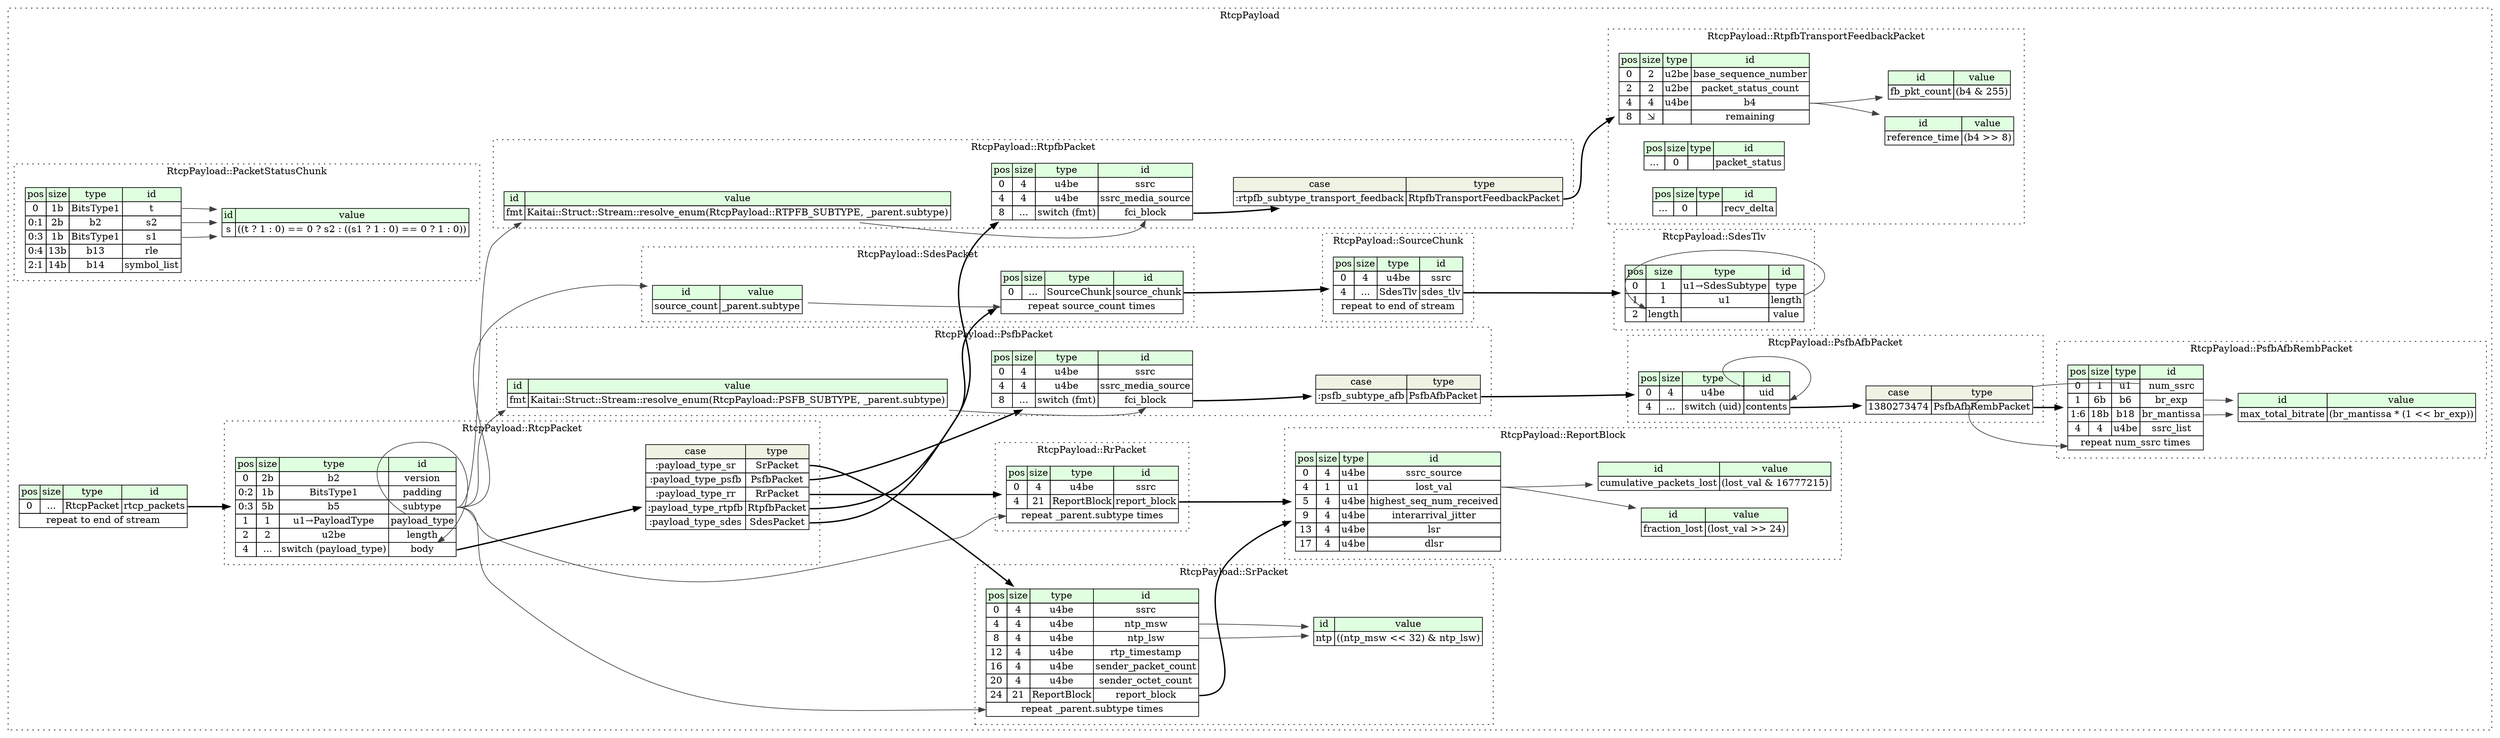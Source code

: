 digraph {
	rankdir=LR;
	node [shape=plaintext];
	subgraph cluster__rtcp_payload {
		label="RtcpPayload";
		graph[style=dotted];

		rtcp_payload__seq [label=<<TABLE BORDER="0" CELLBORDER="1" CELLSPACING="0">
			<TR><TD BGCOLOR="#E0FFE0">pos</TD><TD BGCOLOR="#E0FFE0">size</TD><TD BGCOLOR="#E0FFE0">type</TD><TD BGCOLOR="#E0FFE0">id</TD></TR>
			<TR><TD PORT="rtcp_packets_pos">0</TD><TD PORT="rtcp_packets_size">...</TD><TD>RtcpPacket</TD><TD PORT="rtcp_packets_type">rtcp_packets</TD></TR>
			<TR><TD COLSPAN="4" PORT="rtcp_packets__repeat">repeat to end of stream</TD></TR>
		</TABLE>>];
		subgraph cluster__psfb_afb_remb_packet {
			label="RtcpPayload::PsfbAfbRembPacket";
			graph[style=dotted];

			psfb_afb_remb_packet__seq [label=<<TABLE BORDER="0" CELLBORDER="1" CELLSPACING="0">
				<TR><TD BGCOLOR="#E0FFE0">pos</TD><TD BGCOLOR="#E0FFE0">size</TD><TD BGCOLOR="#E0FFE0">type</TD><TD BGCOLOR="#E0FFE0">id</TD></TR>
				<TR><TD PORT="num_ssrc_pos">0</TD><TD PORT="num_ssrc_size">1</TD><TD>u1</TD><TD PORT="num_ssrc_type">num_ssrc</TD></TR>
				<TR><TD PORT="br_exp_pos">1</TD><TD PORT="br_exp_size">6b</TD><TD>b6</TD><TD PORT="br_exp_type">br_exp</TD></TR>
				<TR><TD PORT="br_mantissa_pos">1:6</TD><TD PORT="br_mantissa_size">18b</TD><TD>b18</TD><TD PORT="br_mantissa_type">br_mantissa</TD></TR>
				<TR><TD PORT="ssrc_list_pos">4</TD><TD PORT="ssrc_list_size">4</TD><TD>u4be</TD><TD PORT="ssrc_list_type">ssrc_list</TD></TR>
				<TR><TD COLSPAN="4" PORT="ssrc_list__repeat">repeat num_ssrc times</TD></TR>
			</TABLE>>];
			psfb_afb_remb_packet__inst__max_total_bitrate [label=<<TABLE BORDER="0" CELLBORDER="1" CELLSPACING="0">
				<TR><TD BGCOLOR="#E0FFE0">id</TD><TD BGCOLOR="#E0FFE0">value</TD></TR>
				<TR><TD>max_total_bitrate</TD><TD>(br_mantissa * (1 &lt;&lt; br_exp))</TD></TR>
			</TABLE>>];
		}
		subgraph cluster__sr_packet {
			label="RtcpPayload::SrPacket";
			graph[style=dotted];

			sr_packet__seq [label=<<TABLE BORDER="0" CELLBORDER="1" CELLSPACING="0">
				<TR><TD BGCOLOR="#E0FFE0">pos</TD><TD BGCOLOR="#E0FFE0">size</TD><TD BGCOLOR="#E0FFE0">type</TD><TD BGCOLOR="#E0FFE0">id</TD></TR>
				<TR><TD PORT="ssrc_pos">0</TD><TD PORT="ssrc_size">4</TD><TD>u4be</TD><TD PORT="ssrc_type">ssrc</TD></TR>
				<TR><TD PORT="ntp_msw_pos">4</TD><TD PORT="ntp_msw_size">4</TD><TD>u4be</TD><TD PORT="ntp_msw_type">ntp_msw</TD></TR>
				<TR><TD PORT="ntp_lsw_pos">8</TD><TD PORT="ntp_lsw_size">4</TD><TD>u4be</TD><TD PORT="ntp_lsw_type">ntp_lsw</TD></TR>
				<TR><TD PORT="rtp_timestamp_pos">12</TD><TD PORT="rtp_timestamp_size">4</TD><TD>u4be</TD><TD PORT="rtp_timestamp_type">rtp_timestamp</TD></TR>
				<TR><TD PORT="sender_packet_count_pos">16</TD><TD PORT="sender_packet_count_size">4</TD><TD>u4be</TD><TD PORT="sender_packet_count_type">sender_packet_count</TD></TR>
				<TR><TD PORT="sender_octet_count_pos">20</TD><TD PORT="sender_octet_count_size">4</TD><TD>u4be</TD><TD PORT="sender_octet_count_type">sender_octet_count</TD></TR>
				<TR><TD PORT="report_block_pos">24</TD><TD PORT="report_block_size">21</TD><TD>ReportBlock</TD><TD PORT="report_block_type">report_block</TD></TR>
				<TR><TD COLSPAN="4" PORT="report_block__repeat">repeat _parent.subtype times</TD></TR>
			</TABLE>>];
			sr_packet__inst__ntp [label=<<TABLE BORDER="0" CELLBORDER="1" CELLSPACING="0">
				<TR><TD BGCOLOR="#E0FFE0">id</TD><TD BGCOLOR="#E0FFE0">value</TD></TR>
				<TR><TD>ntp</TD><TD>((ntp_msw &lt;&lt; 32) &amp; ntp_lsw)</TD></TR>
			</TABLE>>];
		}
		subgraph cluster__rr_packet {
			label="RtcpPayload::RrPacket";
			graph[style=dotted];

			rr_packet__seq [label=<<TABLE BORDER="0" CELLBORDER="1" CELLSPACING="0">
				<TR><TD BGCOLOR="#E0FFE0">pos</TD><TD BGCOLOR="#E0FFE0">size</TD><TD BGCOLOR="#E0FFE0">type</TD><TD BGCOLOR="#E0FFE0">id</TD></TR>
				<TR><TD PORT="ssrc_pos">0</TD><TD PORT="ssrc_size">4</TD><TD>u4be</TD><TD PORT="ssrc_type">ssrc</TD></TR>
				<TR><TD PORT="report_block_pos">4</TD><TD PORT="report_block_size">21</TD><TD>ReportBlock</TD><TD PORT="report_block_type">report_block</TD></TR>
				<TR><TD COLSPAN="4" PORT="report_block__repeat">repeat _parent.subtype times</TD></TR>
			</TABLE>>];
		}
		subgraph cluster__rtcp_packet {
			label="RtcpPayload::RtcpPacket";
			graph[style=dotted];

			rtcp_packet__seq [label=<<TABLE BORDER="0" CELLBORDER="1" CELLSPACING="0">
				<TR><TD BGCOLOR="#E0FFE0">pos</TD><TD BGCOLOR="#E0FFE0">size</TD><TD BGCOLOR="#E0FFE0">type</TD><TD BGCOLOR="#E0FFE0">id</TD></TR>
				<TR><TD PORT="version_pos">0</TD><TD PORT="version_size">2b</TD><TD>b2</TD><TD PORT="version_type">version</TD></TR>
				<TR><TD PORT="padding_pos">0:2</TD><TD PORT="padding_size">1b</TD><TD>BitsType1</TD><TD PORT="padding_type">padding</TD></TR>
				<TR><TD PORT="subtype_pos">0:3</TD><TD PORT="subtype_size">5b</TD><TD>b5</TD><TD PORT="subtype_type">subtype</TD></TR>
				<TR><TD PORT="payload_type_pos">1</TD><TD PORT="payload_type_size">1</TD><TD>u1→PayloadType</TD><TD PORT="payload_type_type">payload_type</TD></TR>
				<TR><TD PORT="length_pos">2</TD><TD PORT="length_size">2</TD><TD>u2be</TD><TD PORT="length_type">length</TD></TR>
				<TR><TD PORT="body_pos">4</TD><TD PORT="body_size">...</TD><TD>switch (payload_type)</TD><TD PORT="body_type">body</TD></TR>
			</TABLE>>];
rtcp_packet__seq_body_switch [label=<<TABLE BORDER="0" CELLBORDER="1" CELLSPACING="0">
	<TR><TD BGCOLOR="#F0F2E4">case</TD><TD BGCOLOR="#F0F2E4">type</TD></TR>
	<TR><TD>:payload_type_sr</TD><TD PORT="case0">SrPacket</TD></TR>
	<TR><TD>:payload_type_psfb</TD><TD PORT="case1">PsfbPacket</TD></TR>
	<TR><TD>:payload_type_rr</TD><TD PORT="case2">RrPacket</TD></TR>
	<TR><TD>:payload_type_rtpfb</TD><TD PORT="case3">RtpfbPacket</TD></TR>
	<TR><TD>:payload_type_sdes</TD><TD PORT="case4">SdesPacket</TD></TR>
</TABLE>>];
		}
		subgraph cluster__sdes_tlv {
			label="RtcpPayload::SdesTlv";
			graph[style=dotted];

			sdes_tlv__seq [label=<<TABLE BORDER="0" CELLBORDER="1" CELLSPACING="0">
				<TR><TD BGCOLOR="#E0FFE0">pos</TD><TD BGCOLOR="#E0FFE0">size</TD><TD BGCOLOR="#E0FFE0">type</TD><TD BGCOLOR="#E0FFE0">id</TD></TR>
				<TR><TD PORT="type_pos">0</TD><TD PORT="type_size">1</TD><TD>u1→SdesSubtype</TD><TD PORT="type_type">type</TD></TR>
				<TR><TD PORT="length_pos">1</TD><TD PORT="length_size">1</TD><TD>u1</TD><TD PORT="length_type">length</TD></TR>
				<TR><TD PORT="value_pos">2</TD><TD PORT="value_size">length</TD><TD></TD><TD PORT="value_type">value</TD></TR>
			</TABLE>>];
		}
		subgraph cluster__report_block {
			label="RtcpPayload::ReportBlock";
			graph[style=dotted];

			report_block__seq [label=<<TABLE BORDER="0" CELLBORDER="1" CELLSPACING="0">
				<TR><TD BGCOLOR="#E0FFE0">pos</TD><TD BGCOLOR="#E0FFE0">size</TD><TD BGCOLOR="#E0FFE0">type</TD><TD BGCOLOR="#E0FFE0">id</TD></TR>
				<TR><TD PORT="ssrc_source_pos">0</TD><TD PORT="ssrc_source_size">4</TD><TD>u4be</TD><TD PORT="ssrc_source_type">ssrc_source</TD></TR>
				<TR><TD PORT="lost_val_pos">4</TD><TD PORT="lost_val_size">1</TD><TD>u1</TD><TD PORT="lost_val_type">lost_val</TD></TR>
				<TR><TD PORT="highest_seq_num_received_pos">5</TD><TD PORT="highest_seq_num_received_size">4</TD><TD>u4be</TD><TD PORT="highest_seq_num_received_type">highest_seq_num_received</TD></TR>
				<TR><TD PORT="interarrival_jitter_pos">9</TD><TD PORT="interarrival_jitter_size">4</TD><TD>u4be</TD><TD PORT="interarrival_jitter_type">interarrival_jitter</TD></TR>
				<TR><TD PORT="lsr_pos">13</TD><TD PORT="lsr_size">4</TD><TD>u4be</TD><TD PORT="lsr_type">lsr</TD></TR>
				<TR><TD PORT="dlsr_pos">17</TD><TD PORT="dlsr_size">4</TD><TD>u4be</TD><TD PORT="dlsr_type">dlsr</TD></TR>
			</TABLE>>];
			report_block__inst__fraction_lost [label=<<TABLE BORDER="0" CELLBORDER="1" CELLSPACING="0">
				<TR><TD BGCOLOR="#E0FFE0">id</TD><TD BGCOLOR="#E0FFE0">value</TD></TR>
				<TR><TD>fraction_lost</TD><TD>(lost_val &gt;&gt; 24)</TD></TR>
			</TABLE>>];
			report_block__inst__cumulative_packets_lost [label=<<TABLE BORDER="0" CELLBORDER="1" CELLSPACING="0">
				<TR><TD BGCOLOR="#E0FFE0">id</TD><TD BGCOLOR="#E0FFE0">value</TD></TR>
				<TR><TD>cumulative_packets_lost</TD><TD>(lost_val &amp; 16777215)</TD></TR>
			</TABLE>>];
		}
		subgraph cluster__rtpfb_transport_feedback_packet {
			label="RtcpPayload::RtpfbTransportFeedbackPacket";
			graph[style=dotted];

			rtpfb_transport_feedback_packet__seq [label=<<TABLE BORDER="0" CELLBORDER="1" CELLSPACING="0">
				<TR><TD BGCOLOR="#E0FFE0">pos</TD><TD BGCOLOR="#E0FFE0">size</TD><TD BGCOLOR="#E0FFE0">type</TD><TD BGCOLOR="#E0FFE0">id</TD></TR>
				<TR><TD PORT="base_sequence_number_pos">0</TD><TD PORT="base_sequence_number_size">2</TD><TD>u2be</TD><TD PORT="base_sequence_number_type">base_sequence_number</TD></TR>
				<TR><TD PORT="packet_status_count_pos">2</TD><TD PORT="packet_status_count_size">2</TD><TD>u2be</TD><TD PORT="packet_status_count_type">packet_status_count</TD></TR>
				<TR><TD PORT="b4_pos">4</TD><TD PORT="b4_size">4</TD><TD>u4be</TD><TD PORT="b4_type">b4</TD></TR>
				<TR><TD PORT="remaining_pos">8</TD><TD PORT="remaining_size">⇲</TD><TD></TD><TD PORT="remaining_type">remaining</TD></TR>
			</TABLE>>];
			rtpfb_transport_feedback_packet__inst__reference_time [label=<<TABLE BORDER="0" CELLBORDER="1" CELLSPACING="0">
				<TR><TD BGCOLOR="#E0FFE0">id</TD><TD BGCOLOR="#E0FFE0">value</TD></TR>
				<TR><TD>reference_time</TD><TD>(b4 &gt;&gt; 8)</TD></TR>
			</TABLE>>];
			rtpfb_transport_feedback_packet__inst__fb_pkt_count [label=<<TABLE BORDER="0" CELLBORDER="1" CELLSPACING="0">
				<TR><TD BGCOLOR="#E0FFE0">id</TD><TD BGCOLOR="#E0FFE0">value</TD></TR>
				<TR><TD>fb_pkt_count</TD><TD>(b4 &amp; 255)</TD></TR>
			</TABLE>>];
			rtpfb_transport_feedback_packet__inst__packet_status [label=<<TABLE BORDER="0" CELLBORDER="1" CELLSPACING="0">
				<TR><TD BGCOLOR="#E0FFE0">pos</TD><TD BGCOLOR="#E0FFE0">size</TD><TD BGCOLOR="#E0FFE0">type</TD><TD BGCOLOR="#E0FFE0">id</TD></TR>
				<TR><TD PORT="packet_status_pos">...</TD><TD PORT="packet_status_size">0</TD><TD></TD><TD PORT="packet_status_type">packet_status</TD></TR>
			</TABLE>>];
			rtpfb_transport_feedback_packet__inst__recv_delta [label=<<TABLE BORDER="0" CELLBORDER="1" CELLSPACING="0">
				<TR><TD BGCOLOR="#E0FFE0">pos</TD><TD BGCOLOR="#E0FFE0">size</TD><TD BGCOLOR="#E0FFE0">type</TD><TD BGCOLOR="#E0FFE0">id</TD></TR>
				<TR><TD PORT="recv_delta_pos">...</TD><TD PORT="recv_delta_size">0</TD><TD></TD><TD PORT="recv_delta_type">recv_delta</TD></TR>
			</TABLE>>];
		}
		subgraph cluster__psfb_packet {
			label="RtcpPayload::PsfbPacket";
			graph[style=dotted];

			psfb_packet__seq [label=<<TABLE BORDER="0" CELLBORDER="1" CELLSPACING="0">
				<TR><TD BGCOLOR="#E0FFE0">pos</TD><TD BGCOLOR="#E0FFE0">size</TD><TD BGCOLOR="#E0FFE0">type</TD><TD BGCOLOR="#E0FFE0">id</TD></TR>
				<TR><TD PORT="ssrc_pos">0</TD><TD PORT="ssrc_size">4</TD><TD>u4be</TD><TD PORT="ssrc_type">ssrc</TD></TR>
				<TR><TD PORT="ssrc_media_source_pos">4</TD><TD PORT="ssrc_media_source_size">4</TD><TD>u4be</TD><TD PORT="ssrc_media_source_type">ssrc_media_source</TD></TR>
				<TR><TD PORT="fci_block_pos">8</TD><TD PORT="fci_block_size">...</TD><TD>switch (fmt)</TD><TD PORT="fci_block_type">fci_block</TD></TR>
			</TABLE>>];
			psfb_packet__inst__fmt [label=<<TABLE BORDER="0" CELLBORDER="1" CELLSPACING="0">
				<TR><TD BGCOLOR="#E0FFE0">id</TD><TD BGCOLOR="#E0FFE0">value</TD></TR>
				<TR><TD>fmt</TD><TD>Kaitai::Struct::Stream::resolve_enum(RtcpPayload::PSFB_SUBTYPE, _parent.subtype)</TD></TR>
			</TABLE>>];
psfb_packet__seq_fci_block_switch [label=<<TABLE BORDER="0" CELLBORDER="1" CELLSPACING="0">
	<TR><TD BGCOLOR="#F0F2E4">case</TD><TD BGCOLOR="#F0F2E4">type</TD></TR>
	<TR><TD>:psfb_subtype_afb</TD><TD PORT="case0">PsfbAfbPacket</TD></TR>
</TABLE>>];
		}
		subgraph cluster__source_chunk {
			label="RtcpPayload::SourceChunk";
			graph[style=dotted];

			source_chunk__seq [label=<<TABLE BORDER="0" CELLBORDER="1" CELLSPACING="0">
				<TR><TD BGCOLOR="#E0FFE0">pos</TD><TD BGCOLOR="#E0FFE0">size</TD><TD BGCOLOR="#E0FFE0">type</TD><TD BGCOLOR="#E0FFE0">id</TD></TR>
				<TR><TD PORT="ssrc_pos">0</TD><TD PORT="ssrc_size">4</TD><TD>u4be</TD><TD PORT="ssrc_type">ssrc</TD></TR>
				<TR><TD PORT="sdes_tlv_pos">4</TD><TD PORT="sdes_tlv_size">...</TD><TD>SdesTlv</TD><TD PORT="sdes_tlv_type">sdes_tlv</TD></TR>
				<TR><TD COLSPAN="4" PORT="sdes_tlv__repeat">repeat to end of stream</TD></TR>
			</TABLE>>];
		}
		subgraph cluster__sdes_packet {
			label="RtcpPayload::SdesPacket";
			graph[style=dotted];

			sdes_packet__seq [label=<<TABLE BORDER="0" CELLBORDER="1" CELLSPACING="0">
				<TR><TD BGCOLOR="#E0FFE0">pos</TD><TD BGCOLOR="#E0FFE0">size</TD><TD BGCOLOR="#E0FFE0">type</TD><TD BGCOLOR="#E0FFE0">id</TD></TR>
				<TR><TD PORT="source_chunk_pos">0</TD><TD PORT="source_chunk_size">...</TD><TD>SourceChunk</TD><TD PORT="source_chunk_type">source_chunk</TD></TR>
				<TR><TD COLSPAN="4" PORT="source_chunk__repeat">repeat source_count times</TD></TR>
			</TABLE>>];
			sdes_packet__inst__source_count [label=<<TABLE BORDER="0" CELLBORDER="1" CELLSPACING="0">
				<TR><TD BGCOLOR="#E0FFE0">id</TD><TD BGCOLOR="#E0FFE0">value</TD></TR>
				<TR><TD>source_count</TD><TD>_parent.subtype</TD></TR>
			</TABLE>>];
		}
		subgraph cluster__rtpfb_packet {
			label="RtcpPayload::RtpfbPacket";
			graph[style=dotted];

			rtpfb_packet__seq [label=<<TABLE BORDER="0" CELLBORDER="1" CELLSPACING="0">
				<TR><TD BGCOLOR="#E0FFE0">pos</TD><TD BGCOLOR="#E0FFE0">size</TD><TD BGCOLOR="#E0FFE0">type</TD><TD BGCOLOR="#E0FFE0">id</TD></TR>
				<TR><TD PORT="ssrc_pos">0</TD><TD PORT="ssrc_size">4</TD><TD>u4be</TD><TD PORT="ssrc_type">ssrc</TD></TR>
				<TR><TD PORT="ssrc_media_source_pos">4</TD><TD PORT="ssrc_media_source_size">4</TD><TD>u4be</TD><TD PORT="ssrc_media_source_type">ssrc_media_source</TD></TR>
				<TR><TD PORT="fci_block_pos">8</TD><TD PORT="fci_block_size">...</TD><TD>switch (fmt)</TD><TD PORT="fci_block_type">fci_block</TD></TR>
			</TABLE>>];
			rtpfb_packet__inst__fmt [label=<<TABLE BORDER="0" CELLBORDER="1" CELLSPACING="0">
				<TR><TD BGCOLOR="#E0FFE0">id</TD><TD BGCOLOR="#E0FFE0">value</TD></TR>
				<TR><TD>fmt</TD><TD>Kaitai::Struct::Stream::resolve_enum(RtcpPayload::RTPFB_SUBTYPE, _parent.subtype)</TD></TR>
			</TABLE>>];
rtpfb_packet__seq_fci_block_switch [label=<<TABLE BORDER="0" CELLBORDER="1" CELLSPACING="0">
	<TR><TD BGCOLOR="#F0F2E4">case</TD><TD BGCOLOR="#F0F2E4">type</TD></TR>
	<TR><TD>:rtpfb_subtype_transport_feedback</TD><TD PORT="case0">RtpfbTransportFeedbackPacket</TD></TR>
</TABLE>>];
		}
		subgraph cluster__packet_status_chunk {
			label="RtcpPayload::PacketStatusChunk";
			graph[style=dotted];

			packet_status_chunk__seq [label=<<TABLE BORDER="0" CELLBORDER="1" CELLSPACING="0">
				<TR><TD BGCOLOR="#E0FFE0">pos</TD><TD BGCOLOR="#E0FFE0">size</TD><TD BGCOLOR="#E0FFE0">type</TD><TD BGCOLOR="#E0FFE0">id</TD></TR>
				<TR><TD PORT="t_pos">0</TD><TD PORT="t_size">1b</TD><TD>BitsType1</TD><TD PORT="t_type">t</TD></TR>
				<TR><TD PORT="s2_pos">0:1</TD><TD PORT="s2_size">2b</TD><TD>b2</TD><TD PORT="s2_type">s2</TD></TR>
				<TR><TD PORT="s1_pos">0:3</TD><TD PORT="s1_size">1b</TD><TD>BitsType1</TD><TD PORT="s1_type">s1</TD></TR>
				<TR><TD PORT="rle_pos">0:4</TD><TD PORT="rle_size">13b</TD><TD>b13</TD><TD PORT="rle_type">rle</TD></TR>
				<TR><TD PORT="symbol_list_pos">2:1</TD><TD PORT="symbol_list_size">14b</TD><TD>b14</TD><TD PORT="symbol_list_type">symbol_list</TD></TR>
			</TABLE>>];
			packet_status_chunk__inst__s [label=<<TABLE BORDER="0" CELLBORDER="1" CELLSPACING="0">
				<TR><TD BGCOLOR="#E0FFE0">id</TD><TD BGCOLOR="#E0FFE0">value</TD></TR>
				<TR><TD>s</TD><TD>((t ? 1 : 0) == 0 ? s2 : ((s1 ? 1 : 0) == 0 ? 1 : 0))</TD></TR>
			</TABLE>>];
		}
		subgraph cluster__psfb_afb_packet {
			label="RtcpPayload::PsfbAfbPacket";
			graph[style=dotted];

			psfb_afb_packet__seq [label=<<TABLE BORDER="0" CELLBORDER="1" CELLSPACING="0">
				<TR><TD BGCOLOR="#E0FFE0">pos</TD><TD BGCOLOR="#E0FFE0">size</TD><TD BGCOLOR="#E0FFE0">type</TD><TD BGCOLOR="#E0FFE0">id</TD></TR>
				<TR><TD PORT="uid_pos">0</TD><TD PORT="uid_size">4</TD><TD>u4be</TD><TD PORT="uid_type">uid</TD></TR>
				<TR><TD PORT="contents_pos">4</TD><TD PORT="contents_size">...</TD><TD>switch (uid)</TD><TD PORT="contents_type">contents</TD></TR>
			</TABLE>>];
psfb_afb_packet__seq_contents_switch [label=<<TABLE BORDER="0" CELLBORDER="1" CELLSPACING="0">
	<TR><TD BGCOLOR="#F0F2E4">case</TD><TD BGCOLOR="#F0F2E4">type</TD></TR>
	<TR><TD>1380273474</TD><TD PORT="case0">PsfbAfbRembPacket</TD></TR>
</TABLE>>];
		}
	}
	rtcp_payload__seq:rtcp_packets_type -> rtcp_packet__seq [style=bold];
	psfb_afb_remb_packet__seq:num_ssrc_type -> psfb_afb_remb_packet__seq:ssrc_list__repeat [color="#404040"];
	psfb_afb_remb_packet__seq:br_mantissa_type -> psfb_afb_remb_packet__inst__max_total_bitrate [color="#404040"];
	psfb_afb_remb_packet__seq:br_exp_type -> psfb_afb_remb_packet__inst__max_total_bitrate [color="#404040"];
	sr_packet__seq:report_block_type -> report_block__seq [style=bold];
	rtcp_packet__seq:subtype_type -> sr_packet__seq:report_block__repeat [color="#404040"];
	sr_packet__seq:ntp_msw_type -> sr_packet__inst__ntp [color="#404040"];
	sr_packet__seq:ntp_lsw_type -> sr_packet__inst__ntp [color="#404040"];
	rr_packet__seq:report_block_type -> report_block__seq [style=bold];
	rtcp_packet__seq:subtype_type -> rr_packet__seq:report_block__repeat [color="#404040"];
	rtcp_packet__seq:body_type -> rtcp_packet__seq_body_switch [style=bold];
	rtcp_packet__seq_body_switch:case0 -> sr_packet__seq [style=bold];
	rtcp_packet__seq_body_switch:case1 -> psfb_packet__seq [style=bold];
	rtcp_packet__seq_body_switch:case2 -> rr_packet__seq [style=bold];
	rtcp_packet__seq_body_switch:case3 -> rtpfb_packet__seq [style=bold];
	rtcp_packet__seq_body_switch:case4 -> sdes_packet__seq [style=bold];
	rtcp_packet__seq:payload_type_type -> rtcp_packet__seq:body_type [color="#404040"];
	sdes_tlv__seq:length_type -> sdes_tlv__seq:value_size [color="#404040"];
	report_block__seq:lost_val_type -> report_block__inst__fraction_lost [color="#404040"];
	report_block__seq:lost_val_type -> report_block__inst__cumulative_packets_lost [color="#404040"];
	rtpfb_transport_feedback_packet__seq:b4_type -> rtpfb_transport_feedback_packet__inst__reference_time [color="#404040"];
	rtpfb_transport_feedback_packet__seq:b4_type -> rtpfb_transport_feedback_packet__inst__fb_pkt_count [color="#404040"];
	psfb_packet__seq:fci_block_type -> psfb_packet__seq_fci_block_switch [style=bold];
	psfb_packet__seq_fci_block_switch:case0 -> psfb_afb_packet__seq [style=bold];
	psfb_packet__inst__fmt:fmt_type -> psfb_packet__seq:fci_block_type [color="#404040"];
	rtcp_packet__seq:subtype_type -> psfb_packet__inst__fmt [color="#404040"];
	source_chunk__seq:sdes_tlv_type -> sdes_tlv__seq [style=bold];
	sdes_packet__seq:source_chunk_type -> source_chunk__seq [style=bold];
	sdes_packet__inst__source_count:source_count_type -> sdes_packet__seq:source_chunk__repeat [color="#404040"];
	rtcp_packet__seq:subtype_type -> sdes_packet__inst__source_count [color="#404040"];
	rtpfb_packet__seq:fci_block_type -> rtpfb_packet__seq_fci_block_switch [style=bold];
	rtpfb_packet__seq_fci_block_switch:case0 -> rtpfb_transport_feedback_packet__seq [style=bold];
	rtpfb_packet__inst__fmt:fmt_type -> rtpfb_packet__seq:fci_block_type [color="#404040"];
	rtcp_packet__seq:subtype_type -> rtpfb_packet__inst__fmt [color="#404040"];
	packet_status_chunk__seq:t_type -> packet_status_chunk__inst__s [color="#404040"];
	packet_status_chunk__seq:s2_type -> packet_status_chunk__inst__s [color="#404040"];
	packet_status_chunk__seq:s1_type -> packet_status_chunk__inst__s [color="#404040"];
	psfb_afb_packet__seq:contents_type -> psfb_afb_packet__seq_contents_switch [style=bold];
	psfb_afb_packet__seq_contents_switch:case0 -> psfb_afb_remb_packet__seq [style=bold];
	psfb_afb_packet__seq:uid_type -> psfb_afb_packet__seq:contents_type [color="#404040"];
}
